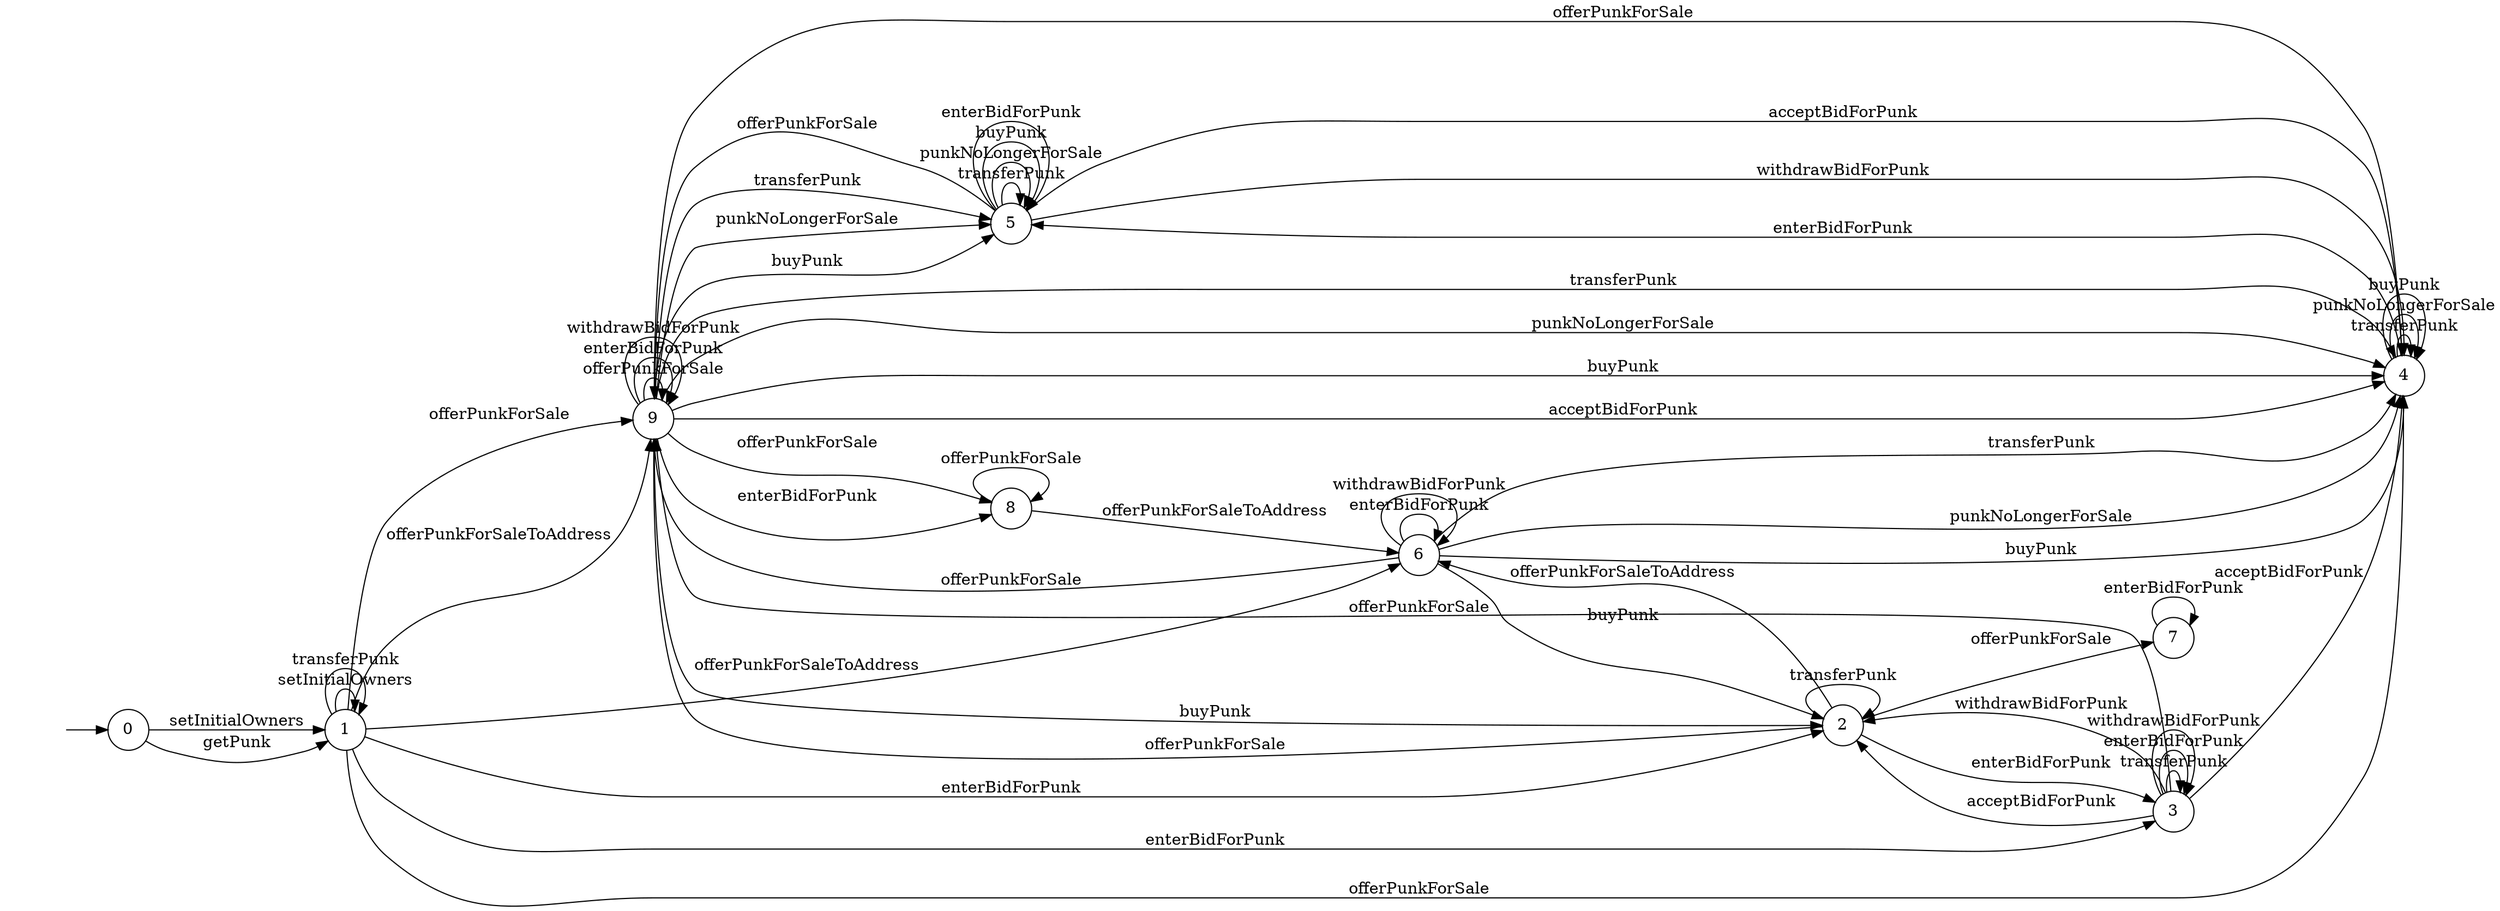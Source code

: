 digraph "/home/liuye/Project/InvConPlus/Dapp-Automata-data/result/model-fix/0xb47e3cd837ddf8e4c57f05d70ab865de6e193bbb/CryptoPunksMarket/FSM-9" {
	graph [rankdir=LR]
	"" [label="" shape=plaintext]
	0 [label=0 shape=circle]
	9 [label=9 shape=circle]
	6 [label=6 shape=circle]
	3 [label=3 shape=circle]
	1 [label=1 shape=circle]
	5 [label=5 shape=circle]
	8 [label=8 shape=circle]
	7 [label=7 shape=circle]
	4 [label=4 shape=circle]
	2 [label=2 shape=circle]
	"" -> 0 [label=""]
	0 -> 1 [label=setInitialOwners]
	0 -> 1 [label=getPunk]
	1 -> 1 [label=setInitialOwners]
	1 -> 1 [label=transferPunk]
	1 -> 9 [label=offerPunkForSale]
	1 -> 4 [label=offerPunkForSale]
	1 -> 6 [label=offerPunkForSaleToAddress]
	1 -> 9 [label=offerPunkForSaleToAddress]
	1 -> 3 [label=enterBidForPunk]
	1 -> 2 [label=enterBidForPunk]
	6 -> 4 [label=transferPunk]
	6 -> 4 [label=punkNoLongerForSale]
	6 -> 9 [label=offerPunkForSale]
	6 -> 4 [label=buyPunk]
	6 -> 2 [label=buyPunk]
	6 -> 6 [label=enterBidForPunk]
	6 -> 6 [label=withdrawBidForPunk]
	9 -> 4 [label=transferPunk]
	9 -> 5 [label=transferPunk]
	9 -> 4 [label=punkNoLongerForSale]
	9 -> 5 [label=punkNoLongerForSale]
	9 -> 9 [label=offerPunkForSale]
	9 -> 8 [label=offerPunkForSale]
	9 -> 4 [label=buyPunk]
	9 -> 2 [label=buyPunk]
	9 -> 5 [label=buyPunk]
	9 -> 9 [label=enterBidForPunk]
	9 -> 8 [label=enterBidForPunk]
	9 -> 4 [label=acceptBidForPunk]
	9 -> 9 [label=withdrawBidForPunk]
	8 -> 8 [label=offerPunkForSale]
	8 -> 6 [label=offerPunkForSaleToAddress]
	7 -> 7 [label=enterBidForPunk]
	5 -> 5 [label=transferPunk]
	5 -> 5 [label=punkNoLongerForSale]
	5 -> 9 [label=offerPunkForSale]
	5 -> 5 [label=buyPunk]
	5 -> 5 [label=enterBidForPunk]
	5 -> 4 [label=acceptBidForPunk]
	5 -> 4 [label=withdrawBidForPunk]
	4 -> 4 [label=transferPunk]
	4 -> 4 [label=punkNoLongerForSale]
	4 -> 9 [label=offerPunkForSale]
	4 -> 4 [label=buyPunk]
	4 -> 5 [label=enterBidForPunk]
	3 -> 3 [label=transferPunk]
	3 -> 9 [label=offerPunkForSale]
	3 -> 3 [label=enterBidForPunk]
	3 -> 4 [label=acceptBidForPunk]
	3 -> 2 [label=acceptBidForPunk]
	3 -> 3 [label=withdrawBidForPunk]
	3 -> 2 [label=withdrawBidForPunk]
	2 -> 2 [label=transferPunk]
	2 -> 9 [label=offerPunkForSale]
	2 -> 7 [label=offerPunkForSale]
	2 -> 6 [label=offerPunkForSaleToAddress]
	2 -> 3 [label=enterBidForPunk]
}
